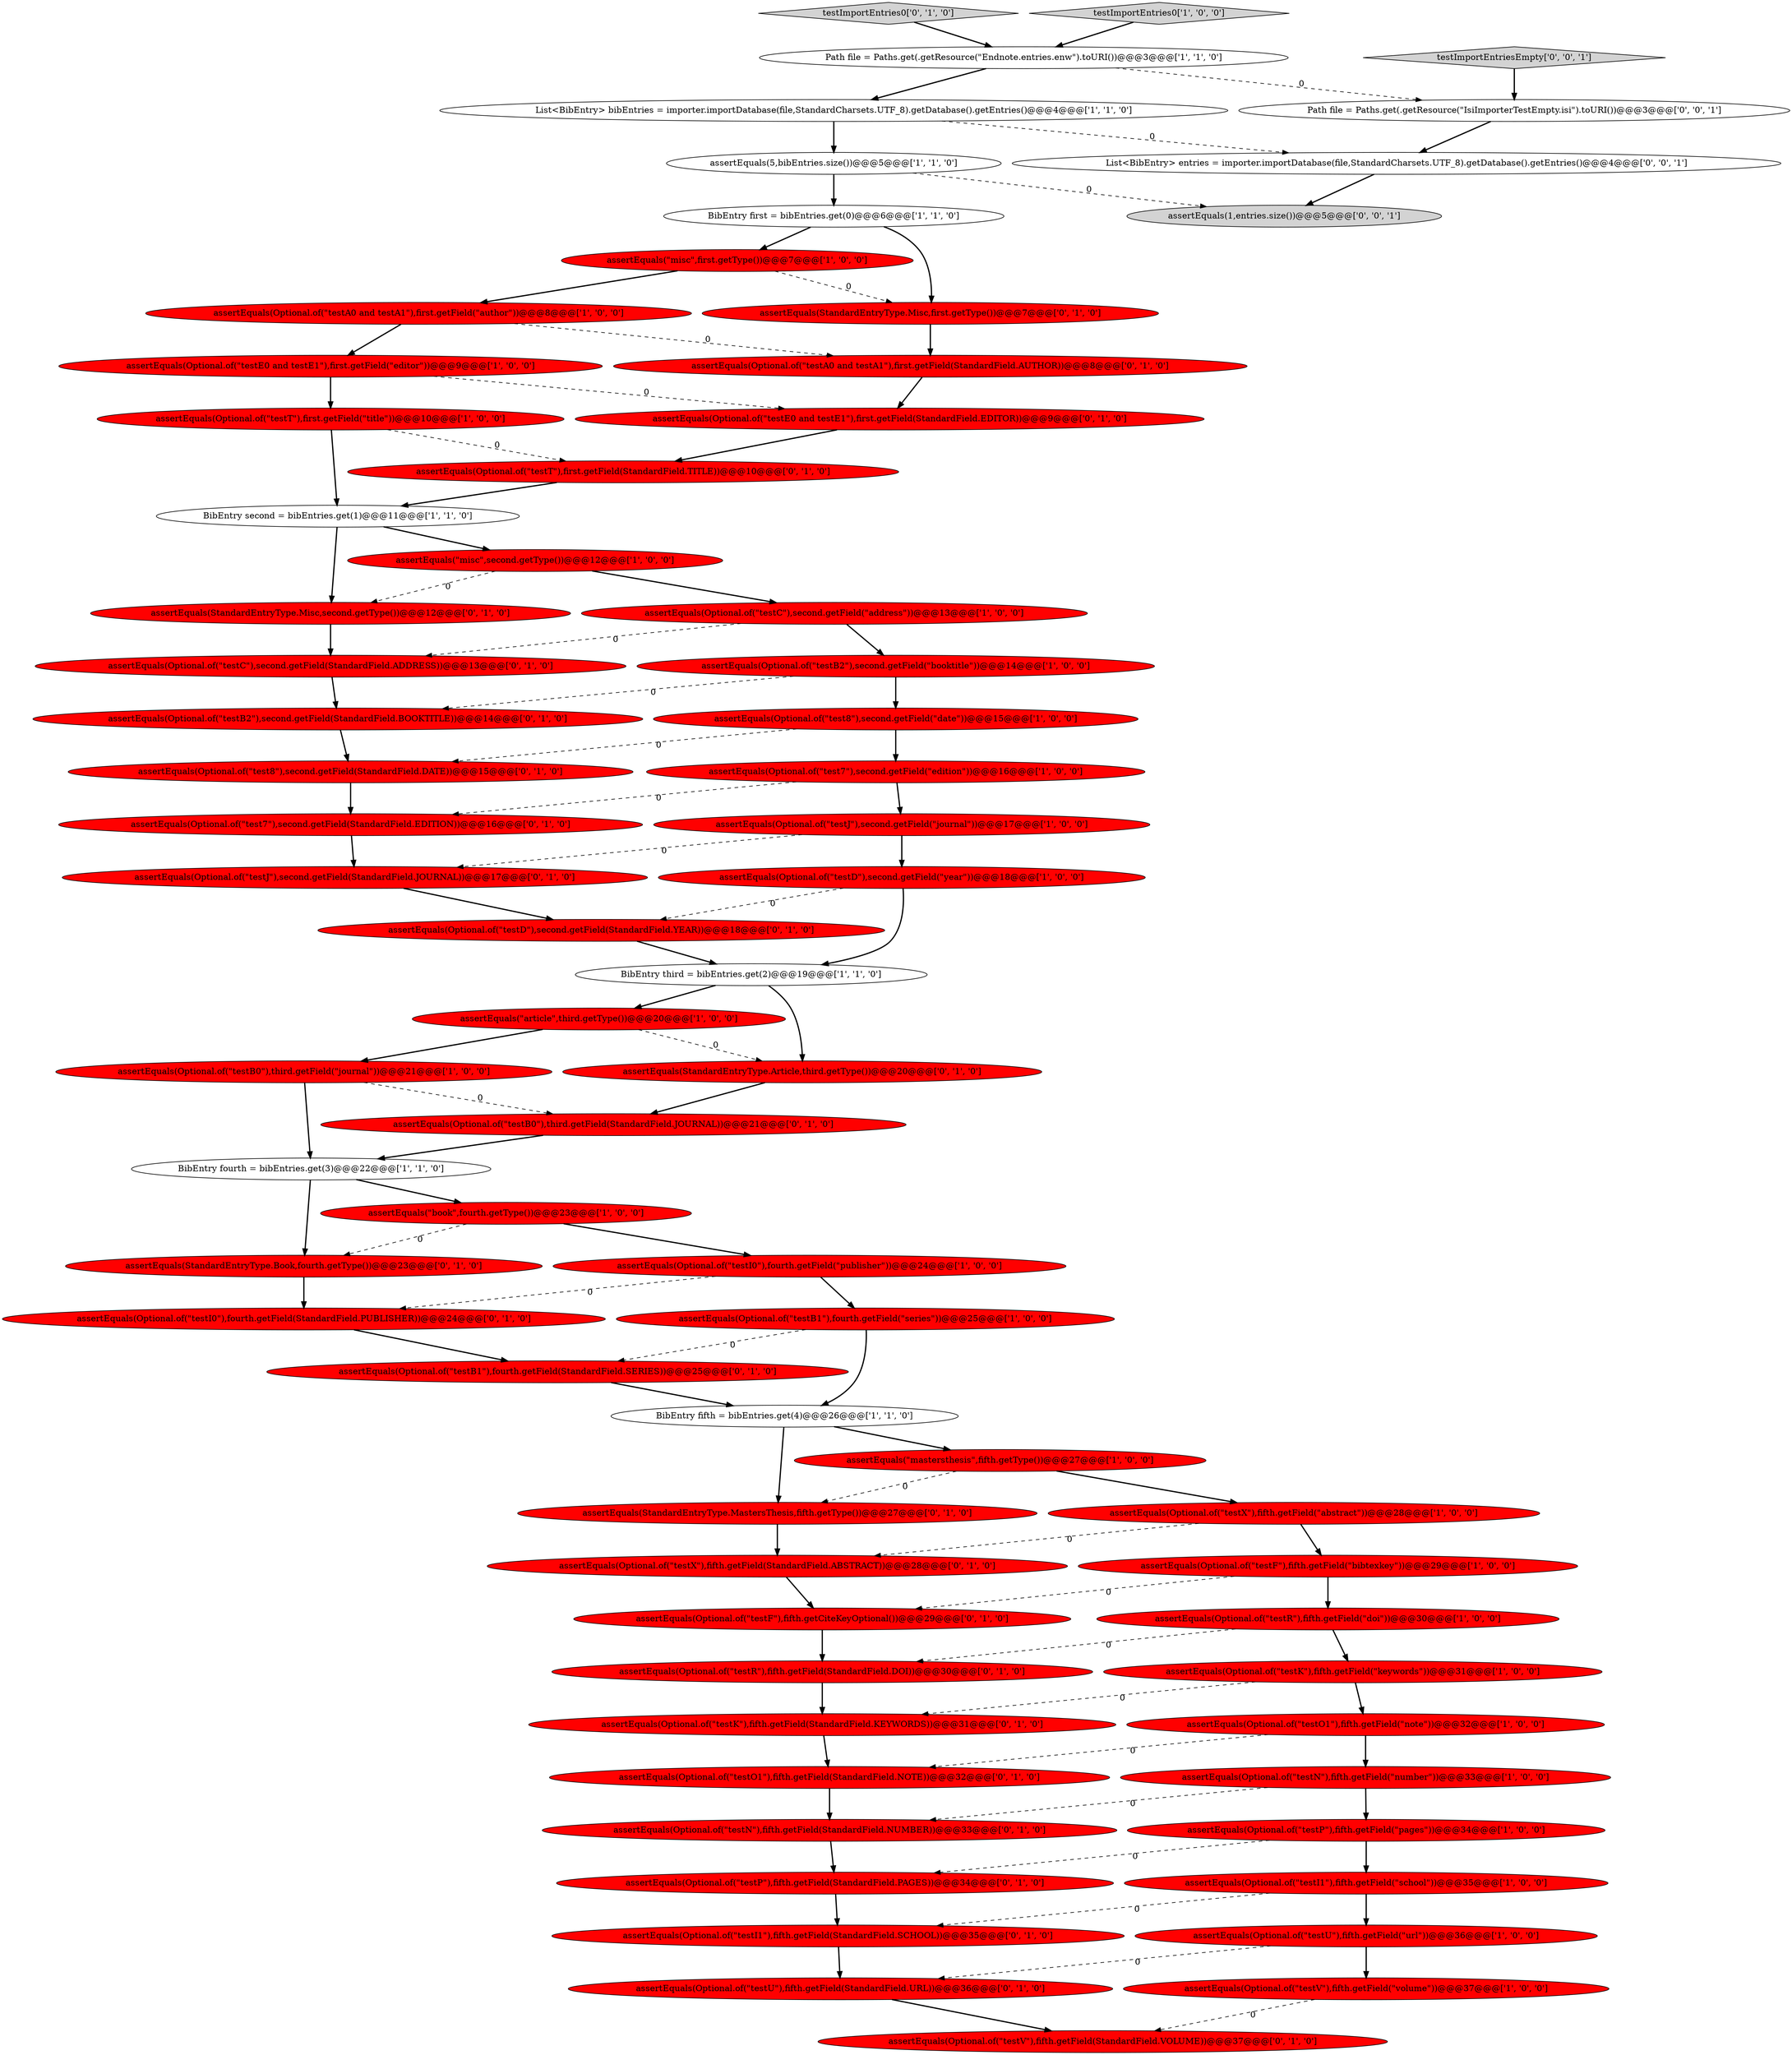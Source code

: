 digraph {
56 [style = filled, label = "assertEquals(Optional.of(\"testD\"),second.getField(StandardField.YEAR))@@@18@@@['0', '1', '0']", fillcolor = red, shape = ellipse image = "AAA1AAABBB2BBB"];
29 [style = filled, label = "assertEquals(Optional.of(\"testI1\"),fifth.getField(\"school\"))@@@35@@@['1', '0', '0']", fillcolor = red, shape = ellipse image = "AAA1AAABBB1BBB"];
40 [style = filled, label = "assertEquals(Optional.of(\"testT\"),first.getField(StandardField.TITLE))@@@10@@@['0', '1', '0']", fillcolor = red, shape = ellipse image = "AAA1AAABBB2BBB"];
62 [style = filled, label = "assertEquals(StandardEntryType.Misc,second.getType())@@@12@@@['0', '1', '0']", fillcolor = red, shape = ellipse image = "AAA1AAABBB2BBB"];
65 [style = filled, label = "Path file = Paths.get(.getResource(\"IsiImporterTestEmpty.isi\").toURI())@@@3@@@['0', '0', '1']", fillcolor = white, shape = ellipse image = "AAA0AAABBB3BBB"];
2 [style = filled, label = "BibEntry second = bibEntries.get(1)@@@11@@@['1', '1', '0']", fillcolor = white, shape = ellipse image = "AAA0AAABBB1BBB"];
11 [style = filled, label = "assertEquals(Optional.of(\"testX\"),fifth.getField(\"abstract\"))@@@28@@@['1', '0', '0']", fillcolor = red, shape = ellipse image = "AAA1AAABBB1BBB"];
50 [style = filled, label = "assertEquals(Optional.of(\"testR\"),fifth.getField(StandardField.DOI))@@@30@@@['0', '1', '0']", fillcolor = red, shape = ellipse image = "AAA1AAABBB2BBB"];
9 [style = filled, label = "assertEquals(Optional.of(\"testV\"),fifth.getField(\"volume\"))@@@37@@@['1', '0', '0']", fillcolor = red, shape = ellipse image = "AAA1AAABBB1BBB"];
20 [style = filled, label = "assertEquals(Optional.of(\"testP\"),fifth.getField(\"pages\"))@@@34@@@['1', '0', '0']", fillcolor = red, shape = ellipse image = "AAA1AAABBB1BBB"];
31 [style = filled, label = "assertEquals(Optional.of(\"test7\"),second.getField(\"edition\"))@@@16@@@['1', '0', '0']", fillcolor = red, shape = ellipse image = "AAA1AAABBB1BBB"];
30 [style = filled, label = "BibEntry fourth = bibEntries.get(3)@@@22@@@['1', '1', '0']", fillcolor = white, shape = ellipse image = "AAA0AAABBB1BBB"];
38 [style = filled, label = "assertEquals(Optional.of(\"test7\"),second.getField(StandardField.EDITION))@@@16@@@['0', '1', '0']", fillcolor = red, shape = ellipse image = "AAA1AAABBB2BBB"];
17 [style = filled, label = "assertEquals(Optional.of(\"testE0 and testE1\"),first.getField(\"editor\"))@@@9@@@['1', '0', '0']", fillcolor = red, shape = ellipse image = "AAA1AAABBB1BBB"];
49 [style = filled, label = "testImportEntries0['0', '1', '0']", fillcolor = lightgray, shape = diamond image = "AAA0AAABBB2BBB"];
4 [style = filled, label = "assertEquals(Optional.of(\"testC\"),second.getField(\"address\"))@@@13@@@['1', '0', '0']", fillcolor = red, shape = ellipse image = "AAA1AAABBB1BBB"];
55 [style = filled, label = "assertEquals(Optional.of(\"testJ\"),second.getField(StandardField.JOURNAL))@@@17@@@['0', '1', '0']", fillcolor = red, shape = ellipse image = "AAA1AAABBB2BBB"];
57 [style = filled, label = "assertEquals(Optional.of(\"testU\"),fifth.getField(StandardField.URL))@@@36@@@['0', '1', '0']", fillcolor = red, shape = ellipse image = "AAA1AAABBB2BBB"];
18 [style = filled, label = "assertEquals(Optional.of(\"testI0\"),fourth.getField(\"publisher\"))@@@24@@@['1', '0', '0']", fillcolor = red, shape = ellipse image = "AAA1AAABBB1BBB"];
25 [style = filled, label = "assertEquals(\"article\",third.getType())@@@20@@@['1', '0', '0']", fillcolor = red, shape = ellipse image = "AAA1AAABBB1BBB"];
26 [style = filled, label = "assertEquals(\"misc\",first.getType())@@@7@@@['1', '0', '0']", fillcolor = red, shape = ellipse image = "AAA1AAABBB1BBB"];
48 [style = filled, label = "assertEquals(Optional.of(\"testX\"),fifth.getField(StandardField.ABSTRACT))@@@28@@@['0', '1', '0']", fillcolor = red, shape = ellipse image = "AAA1AAABBB2BBB"];
41 [style = filled, label = "assertEquals(Optional.of(\"testC\"),second.getField(StandardField.ADDRESS))@@@13@@@['0', '1', '0']", fillcolor = red, shape = ellipse image = "AAA1AAABBB2BBB"];
45 [style = filled, label = "assertEquals(Optional.of(\"testI0\"),fourth.getField(StandardField.PUBLISHER))@@@24@@@['0', '1', '0']", fillcolor = red, shape = ellipse image = "AAA1AAABBB2BBB"];
53 [style = filled, label = "assertEquals(Optional.of(\"testA0 and testA1\"),first.getField(StandardField.AUTHOR))@@@8@@@['0', '1', '0']", fillcolor = red, shape = ellipse image = "AAA1AAABBB2BBB"];
64 [style = filled, label = "assertEquals(1,entries.size())@@@5@@@['0', '0', '1']", fillcolor = lightgray, shape = ellipse image = "AAA0AAABBB3BBB"];
19 [style = filled, label = "assertEquals(Optional.of(\"testD\"),second.getField(\"year\"))@@@18@@@['1', '0', '0']", fillcolor = red, shape = ellipse image = "AAA1AAABBB1BBB"];
35 [style = filled, label = "assertEquals(Optional.of(\"testO1\"),fifth.getField(\"note\"))@@@32@@@['1', '0', '0']", fillcolor = red, shape = ellipse image = "AAA1AAABBB1BBB"];
23 [style = filled, label = "BibEntry fifth = bibEntries.get(4)@@@26@@@['1', '1', '0']", fillcolor = white, shape = ellipse image = "AAA0AAABBB1BBB"];
32 [style = filled, label = "assertEquals(Optional.of(\"testJ\"),second.getField(\"journal\"))@@@17@@@['1', '0', '0']", fillcolor = red, shape = ellipse image = "AAA1AAABBB1BBB"];
44 [style = filled, label = "assertEquals(Optional.of(\"testF\"),fifth.getCiteKeyOptional())@@@29@@@['0', '1', '0']", fillcolor = red, shape = ellipse image = "AAA1AAABBB2BBB"];
6 [style = filled, label = "BibEntry third = bibEntries.get(2)@@@19@@@['1', '1', '0']", fillcolor = white, shape = ellipse image = "AAA0AAABBB1BBB"];
52 [style = filled, label = "assertEquals(Optional.of(\"testI1\"),fifth.getField(StandardField.SCHOOL))@@@35@@@['0', '1', '0']", fillcolor = red, shape = ellipse image = "AAA1AAABBB2BBB"];
59 [style = filled, label = "assertEquals(Optional.of(\"testK\"),fifth.getField(StandardField.KEYWORDS))@@@31@@@['0', '1', '0']", fillcolor = red, shape = ellipse image = "AAA1AAABBB2BBB"];
8 [style = filled, label = "assertEquals(Optional.of(\"testA0 and testA1\"),first.getField(\"author\"))@@@8@@@['1', '0', '0']", fillcolor = red, shape = ellipse image = "AAA1AAABBB1BBB"];
3 [style = filled, label = "assertEquals(Optional.of(\"testN\"),fifth.getField(\"number\"))@@@33@@@['1', '0', '0']", fillcolor = red, shape = ellipse image = "AAA1AAABBB1BBB"];
46 [style = filled, label = "assertEquals(StandardEntryType.Misc,first.getType())@@@7@@@['0', '1', '0']", fillcolor = red, shape = ellipse image = "AAA1AAABBB2BBB"];
54 [style = filled, label = "assertEquals(Optional.of(\"test8\"),second.getField(StandardField.DATE))@@@15@@@['0', '1', '0']", fillcolor = red, shape = ellipse image = "AAA1AAABBB2BBB"];
5 [style = filled, label = "assertEquals(Optional.of(\"testK\"),fifth.getField(\"keywords\"))@@@31@@@['1', '0', '0']", fillcolor = red, shape = ellipse image = "AAA1AAABBB1BBB"];
0 [style = filled, label = "Path file = Paths.get(.getResource(\"Endnote.entries.enw\").toURI())@@@3@@@['1', '1', '0']", fillcolor = white, shape = ellipse image = "AAA0AAABBB1BBB"];
58 [style = filled, label = "assertEquals(Optional.of(\"testB0\"),third.getField(StandardField.JOURNAL))@@@21@@@['0', '1', '0']", fillcolor = red, shape = ellipse image = "AAA1AAABBB2BBB"];
42 [style = filled, label = "assertEquals(StandardEntryType.Article,third.getType())@@@20@@@['0', '1', '0']", fillcolor = red, shape = ellipse image = "AAA1AAABBB2BBB"];
63 [style = filled, label = "assertEquals(Optional.of(\"testV\"),fifth.getField(StandardField.VOLUME))@@@37@@@['0', '1', '0']", fillcolor = red, shape = ellipse image = "AAA1AAABBB2BBB"];
16 [style = filled, label = "assertEquals(\"misc\",second.getType())@@@12@@@['1', '0', '0']", fillcolor = red, shape = ellipse image = "AAA1AAABBB1BBB"];
66 [style = filled, label = "List<BibEntry> entries = importer.importDatabase(file,StandardCharsets.UTF_8).getDatabase().getEntries()@@@4@@@['0', '0', '1']", fillcolor = white, shape = ellipse image = "AAA0AAABBB3BBB"];
7 [style = filled, label = "assertEquals(Optional.of(\"testB0\"),third.getField(\"journal\"))@@@21@@@['1', '0', '0']", fillcolor = red, shape = ellipse image = "AAA1AAABBB1BBB"];
60 [style = filled, label = "assertEquals(Optional.of(\"testN\"),fifth.getField(StandardField.NUMBER))@@@33@@@['0', '1', '0']", fillcolor = red, shape = ellipse image = "AAA1AAABBB2BBB"];
13 [style = filled, label = "assertEquals(Optional.of(\"testT\"),first.getField(\"title\"))@@@10@@@['1', '0', '0']", fillcolor = red, shape = ellipse image = "AAA1AAABBB1BBB"];
27 [style = filled, label = "List<BibEntry> bibEntries = importer.importDatabase(file,StandardCharsets.UTF_8).getDatabase().getEntries()@@@4@@@['1', '1', '0']", fillcolor = white, shape = ellipse image = "AAA0AAABBB1BBB"];
14 [style = filled, label = "assertEquals(Optional.of(\"test8\"),second.getField(\"date\"))@@@15@@@['1', '0', '0']", fillcolor = red, shape = ellipse image = "AAA1AAABBB1BBB"];
34 [style = filled, label = "assertEquals(Optional.of(\"testF\"),fifth.getField(\"bibtexkey\"))@@@29@@@['1', '0', '0']", fillcolor = red, shape = ellipse image = "AAA1AAABBB1BBB"];
36 [style = filled, label = "assertEquals(Optional.of(\"testE0 and testE1\"),first.getField(StandardField.EDITOR))@@@9@@@['0', '1', '0']", fillcolor = red, shape = ellipse image = "AAA1AAABBB2BBB"];
21 [style = filled, label = "assertEquals(5,bibEntries.size())@@@5@@@['1', '1', '0']", fillcolor = white, shape = ellipse image = "AAA0AAABBB1BBB"];
22 [style = filled, label = "assertEquals(Optional.of(\"testB2\"),second.getField(\"booktitle\"))@@@14@@@['1', '0', '0']", fillcolor = red, shape = ellipse image = "AAA1AAABBB1BBB"];
39 [style = filled, label = "assertEquals(StandardEntryType.Book,fourth.getType())@@@23@@@['0', '1', '0']", fillcolor = red, shape = ellipse image = "AAA1AAABBB2BBB"];
24 [style = filled, label = "assertEquals(\"book\",fourth.getType())@@@23@@@['1', '0', '0']", fillcolor = red, shape = ellipse image = "AAA1AAABBB1BBB"];
12 [style = filled, label = "assertEquals(Optional.of(\"testU\"),fifth.getField(\"url\"))@@@36@@@['1', '0', '0']", fillcolor = red, shape = ellipse image = "AAA1AAABBB1BBB"];
61 [style = filled, label = "assertEquals(StandardEntryType.MastersThesis,fifth.getType())@@@27@@@['0', '1', '0']", fillcolor = red, shape = ellipse image = "AAA1AAABBB2BBB"];
51 [style = filled, label = "assertEquals(Optional.of(\"testB2\"),second.getField(StandardField.BOOKTITLE))@@@14@@@['0', '1', '0']", fillcolor = red, shape = ellipse image = "AAA1AAABBB2BBB"];
10 [style = filled, label = "testImportEntries0['1', '0', '0']", fillcolor = lightgray, shape = diamond image = "AAA0AAABBB1BBB"];
67 [style = filled, label = "testImportEntriesEmpty['0', '0', '1']", fillcolor = lightgray, shape = diamond image = "AAA0AAABBB3BBB"];
43 [style = filled, label = "assertEquals(Optional.of(\"testO1\"),fifth.getField(StandardField.NOTE))@@@32@@@['0', '1', '0']", fillcolor = red, shape = ellipse image = "AAA1AAABBB2BBB"];
1 [style = filled, label = "assertEquals(Optional.of(\"testR\"),fifth.getField(\"doi\"))@@@30@@@['1', '0', '0']", fillcolor = red, shape = ellipse image = "AAA1AAABBB1BBB"];
15 [style = filled, label = "BibEntry first = bibEntries.get(0)@@@6@@@['1', '1', '0']", fillcolor = white, shape = ellipse image = "AAA0AAABBB1BBB"];
28 [style = filled, label = "assertEquals(Optional.of(\"testB1\"),fourth.getField(\"series\"))@@@25@@@['1', '0', '0']", fillcolor = red, shape = ellipse image = "AAA1AAABBB1BBB"];
33 [style = filled, label = "assertEquals(\"mastersthesis\",fifth.getType())@@@27@@@['1', '0', '0']", fillcolor = red, shape = ellipse image = "AAA1AAABBB1BBB"];
47 [style = filled, label = "assertEquals(Optional.of(\"testB1\"),fourth.getField(StandardField.SERIES))@@@25@@@['0', '1', '0']", fillcolor = red, shape = ellipse image = "AAA1AAABBB2BBB"];
37 [style = filled, label = "assertEquals(Optional.of(\"testP\"),fifth.getField(StandardField.PAGES))@@@34@@@['0', '1', '0']", fillcolor = red, shape = ellipse image = "AAA1AAABBB2BBB"];
1->5 [style = bold, label=""];
40->2 [style = bold, label=""];
43->60 [style = bold, label=""];
7->30 [style = bold, label=""];
33->61 [style = dashed, label="0"];
21->15 [style = bold, label=""];
58->30 [style = bold, label=""];
3->60 [style = dashed, label="0"];
49->0 [style = bold, label=""];
20->37 [style = dashed, label="0"];
12->9 [style = bold, label=""];
24->39 [style = dashed, label="0"];
29->52 [style = dashed, label="0"];
0->65 [style = dashed, label="0"];
53->36 [style = bold, label=""];
33->11 [style = bold, label=""];
23->33 [style = bold, label=""];
57->63 [style = bold, label=""];
66->64 [style = bold, label=""];
2->62 [style = bold, label=""];
32->55 [style = dashed, label="0"];
54->38 [style = bold, label=""];
17->36 [style = dashed, label="0"];
21->64 [style = dashed, label="0"];
11->48 [style = dashed, label="0"];
38->55 [style = bold, label=""];
2->16 [style = bold, label=""];
51->54 [style = bold, label=""];
23->61 [style = bold, label=""];
28->47 [style = dashed, label="0"];
7->58 [style = dashed, label="0"];
25->42 [style = dashed, label="0"];
44->50 [style = bold, label=""];
39->45 [style = bold, label=""];
65->66 [style = bold, label=""];
48->44 [style = bold, label=""];
13->40 [style = dashed, label="0"];
18->45 [style = dashed, label="0"];
19->6 [style = bold, label=""];
25->7 [style = bold, label=""];
24->18 [style = bold, label=""];
18->28 [style = bold, label=""];
8->17 [style = bold, label=""];
61->48 [style = bold, label=""];
31->38 [style = dashed, label="0"];
10->0 [style = bold, label=""];
5->59 [style = dashed, label="0"];
26->46 [style = dashed, label="0"];
35->43 [style = dashed, label="0"];
22->14 [style = bold, label=""];
59->43 [style = bold, label=""];
4->22 [style = bold, label=""];
4->41 [style = dashed, label="0"];
56->6 [style = bold, label=""];
30->24 [style = bold, label=""];
36->40 [style = bold, label=""];
60->37 [style = bold, label=""];
35->3 [style = bold, label=""];
31->32 [style = bold, label=""];
6->42 [style = bold, label=""];
26->8 [style = bold, label=""];
32->19 [style = bold, label=""];
34->44 [style = dashed, label="0"];
62->41 [style = bold, label=""];
42->58 [style = bold, label=""];
9->63 [style = dashed, label="0"];
28->23 [style = bold, label=""];
14->31 [style = bold, label=""];
14->54 [style = dashed, label="0"];
37->52 [style = bold, label=""];
17->13 [style = bold, label=""];
16->4 [style = bold, label=""];
47->23 [style = bold, label=""];
27->21 [style = bold, label=""];
5->35 [style = bold, label=""];
1->50 [style = dashed, label="0"];
13->2 [style = bold, label=""];
19->56 [style = dashed, label="0"];
20->29 [style = bold, label=""];
0->27 [style = bold, label=""];
34->1 [style = bold, label=""];
12->57 [style = dashed, label="0"];
46->53 [style = bold, label=""];
8->53 [style = dashed, label="0"];
67->65 [style = bold, label=""];
55->56 [style = bold, label=""];
15->26 [style = bold, label=""];
16->62 [style = dashed, label="0"];
27->66 [style = dashed, label="0"];
3->20 [style = bold, label=""];
29->12 [style = bold, label=""];
11->34 [style = bold, label=""];
41->51 [style = bold, label=""];
45->47 [style = bold, label=""];
30->39 [style = bold, label=""];
15->46 [style = bold, label=""];
52->57 [style = bold, label=""];
6->25 [style = bold, label=""];
22->51 [style = dashed, label="0"];
50->59 [style = bold, label=""];
}
